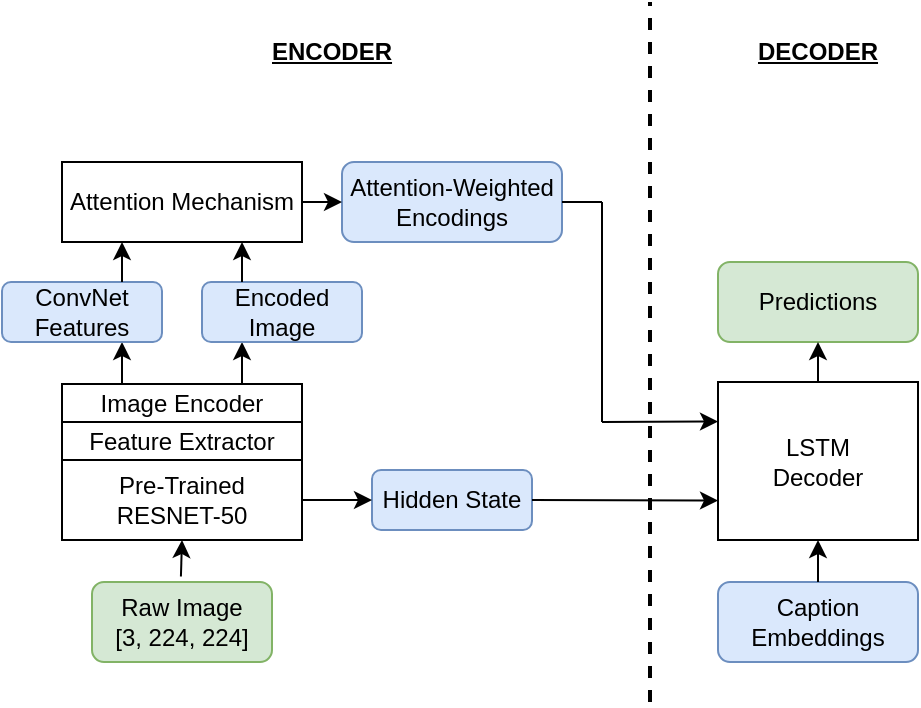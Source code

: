 <mxfile version="24.8.9">
  <diagram name="Page-1" id="KYBEOu9XBSYTPjxAxg3D">
    <mxGraphModel dx="775" dy="399" grid="0" gridSize="10" guides="1" tooltips="1" connect="1" arrows="1" fold="1" page="1" pageScale="1" pageWidth="850" pageHeight="1100" math="0" shadow="0">
      <root>
        <mxCell id="0" />
        <mxCell id="1" parent="0" />
        <mxCell id="EiNdtSTXrSgdSuJbo3Na-2" value="&lt;b&gt;&lt;u&gt;ENCODER&lt;/u&gt;&lt;/b&gt;" style="text;html=1;align=center;verticalAlign=middle;whiteSpace=wrap;rounded=0;" vertex="1" parent="1">
          <mxGeometry x="265" y="100" width="60" height="30" as="geometry" />
        </mxCell>
        <mxCell id="EiNdtSTXrSgdSuJbo3Na-3" value="&lt;b&gt;&lt;u&gt;DECODER&lt;/u&gt;&lt;/b&gt;" style="text;html=1;align=center;verticalAlign=middle;whiteSpace=wrap;rounded=0;" vertex="1" parent="1">
          <mxGeometry x="508" y="100" width="60" height="30" as="geometry" />
        </mxCell>
        <mxCell id="EiNdtSTXrSgdSuJbo3Na-4" value="" style="endArrow=classic;html=1;rounded=0;entryX=0.5;entryY=1;entryDx=0;entryDy=0;exitX=0.494;exitY=-0.069;exitDx=0;exitDy=0;exitPerimeter=0;" edge="1" parent="1" source="EiNdtSTXrSgdSuJbo3Na-15" target="EiNdtSTXrSgdSuJbo3Na-5">
          <mxGeometry width="50" height="50" relative="1" as="geometry">
            <mxPoint x="220" y="380" as="sourcePoint" />
            <mxPoint x="187.5" y="440" as="targetPoint" />
          </mxGeometry>
        </mxCell>
        <mxCell id="EiNdtSTXrSgdSuJbo3Na-5" value="Pre-Trained&lt;div&gt;RESNET-50&lt;/div&gt;" style="rounded=0;whiteSpace=wrap;html=1;" vertex="1" parent="1">
          <mxGeometry x="160" y="319" width="120" height="40" as="geometry" />
        </mxCell>
        <mxCell id="EiNdtSTXrSgdSuJbo3Na-7" value="Feature Extractor" style="rounded=0;whiteSpace=wrap;html=1;" vertex="1" parent="1">
          <mxGeometry x="160" y="300" width="120" height="19" as="geometry" />
        </mxCell>
        <mxCell id="EiNdtSTXrSgdSuJbo3Na-8" value="Image Encoder" style="rounded=0;whiteSpace=wrap;html=1;" vertex="1" parent="1">
          <mxGeometry x="160" y="281" width="120" height="19" as="geometry" />
        </mxCell>
        <mxCell id="EiNdtSTXrSgdSuJbo3Na-10" value="" style="endArrow=classic;html=1;rounded=0;exitX=0.25;exitY=0;exitDx=0;exitDy=0;entryX=0.75;entryY=1;entryDx=0;entryDy=0;" edge="1" parent="1" source="EiNdtSTXrSgdSuJbo3Na-8" target="EiNdtSTXrSgdSuJbo3Na-14">
          <mxGeometry width="50" height="50" relative="1" as="geometry">
            <mxPoint x="190" y="260" as="sourcePoint" />
            <mxPoint x="190" y="250" as="targetPoint" />
          </mxGeometry>
        </mxCell>
        <mxCell id="EiNdtSTXrSgdSuJbo3Na-11" value="" style="endArrow=classic;html=1;rounded=0;exitX=0.75;exitY=0;exitDx=0;exitDy=0;entryX=0.25;entryY=1;entryDx=0;entryDy=0;" edge="1" parent="1" source="EiNdtSTXrSgdSuJbo3Na-8" target="EiNdtSTXrSgdSuJbo3Na-16">
          <mxGeometry width="50" height="50" relative="1" as="geometry">
            <mxPoint x="240" y="270" as="sourcePoint" />
            <mxPoint x="250" y="250" as="targetPoint" />
          </mxGeometry>
        </mxCell>
        <mxCell id="EiNdtSTXrSgdSuJbo3Na-14" value="ConvNet&lt;div&gt;Features&lt;/div&gt;" style="rounded=1;whiteSpace=wrap;html=1;fillColor=#dae8fc;strokeColor=#6c8ebf;" vertex="1" parent="1">
          <mxGeometry x="130" y="230" width="80" height="30" as="geometry" />
        </mxCell>
        <mxCell id="EiNdtSTXrSgdSuJbo3Na-15" value="Raw Image&lt;div&gt;[3, 224, 224]&lt;/div&gt;" style="rounded=1;whiteSpace=wrap;html=1;fillColor=#d5e8d4;strokeColor=#82b366;" vertex="1" parent="1">
          <mxGeometry x="175" y="380" width="90" height="40" as="geometry" />
        </mxCell>
        <mxCell id="EiNdtSTXrSgdSuJbo3Na-16" value="Encoded&lt;div&gt;Image&lt;/div&gt;" style="rounded=1;whiteSpace=wrap;html=1;fillColor=#dae8fc;strokeColor=#6c8ebf;" vertex="1" parent="1">
          <mxGeometry x="230" y="230" width="80" height="30" as="geometry" />
        </mxCell>
        <mxCell id="EiNdtSTXrSgdSuJbo3Na-17" value="LSTM&lt;div&gt;Decoder&lt;/div&gt;" style="rounded=0;whiteSpace=wrap;html=1;" vertex="1" parent="1">
          <mxGeometry x="488" y="280" width="100" height="79" as="geometry" />
        </mxCell>
        <mxCell id="EiNdtSTXrSgdSuJbo3Na-18" value="Caption Embeddings" style="rounded=1;whiteSpace=wrap;html=1;fillColor=#dae8fc;strokeColor=#6c8ebf;" vertex="1" parent="1">
          <mxGeometry x="488" y="380" width="100" height="40" as="geometry" />
        </mxCell>
        <mxCell id="EiNdtSTXrSgdSuJbo3Na-19" value="" style="endArrow=classic;html=1;rounded=0;exitX=0.5;exitY=0;exitDx=0;exitDy=0;entryX=0.5;entryY=1;entryDx=0;entryDy=0;" edge="1" parent="1" source="EiNdtSTXrSgdSuJbo3Na-18" target="EiNdtSTXrSgdSuJbo3Na-17">
          <mxGeometry width="50" height="50" relative="1" as="geometry">
            <mxPoint x="327" y="387" as="sourcePoint" />
            <mxPoint x="538" y="370" as="targetPoint" />
          </mxGeometry>
        </mxCell>
        <mxCell id="EiNdtSTXrSgdSuJbo3Na-20" value="Attention Mechanism" style="rounded=0;whiteSpace=wrap;html=1;" vertex="1" parent="1">
          <mxGeometry x="160" y="170" width="120" height="40" as="geometry" />
        </mxCell>
        <mxCell id="EiNdtSTXrSgdSuJbo3Na-21" value="" style="endArrow=classic;html=1;rounded=0;exitX=0.25;exitY=0;exitDx=0;exitDy=0;entryX=0.75;entryY=1;entryDx=0;entryDy=0;" edge="1" parent="1" source="EiNdtSTXrSgdSuJbo3Na-16" target="EiNdtSTXrSgdSuJbo3Na-20">
          <mxGeometry width="50" height="50" relative="1" as="geometry">
            <mxPoint x="260" y="291" as="sourcePoint" />
            <mxPoint x="260" y="270" as="targetPoint" />
          </mxGeometry>
        </mxCell>
        <mxCell id="EiNdtSTXrSgdSuJbo3Na-22" value="" style="endArrow=classic;html=1;rounded=0;exitX=0.75;exitY=0;exitDx=0;exitDy=0;entryX=0.25;entryY=1;entryDx=0;entryDy=0;" edge="1" parent="1" source="EiNdtSTXrSgdSuJbo3Na-14" target="EiNdtSTXrSgdSuJbo3Na-20">
          <mxGeometry width="50" height="50" relative="1" as="geometry">
            <mxPoint x="260" y="240" as="sourcePoint" />
            <mxPoint x="260" y="220" as="targetPoint" />
          </mxGeometry>
        </mxCell>
        <mxCell id="EiNdtSTXrSgdSuJbo3Na-25" value="Hidden State" style="rounded=1;whiteSpace=wrap;html=1;fillColor=#dae8fc;strokeColor=#6c8ebf;" vertex="1" parent="1">
          <mxGeometry x="315" y="324" width="80" height="30" as="geometry" />
        </mxCell>
        <mxCell id="EiNdtSTXrSgdSuJbo3Na-26" value="" style="endArrow=classic;html=1;rounded=0;exitX=1;exitY=0.5;exitDx=0;exitDy=0;entryX=0;entryY=0.5;entryDx=0;entryDy=0;" edge="1" parent="1" source="EiNdtSTXrSgdSuJbo3Na-5" target="EiNdtSTXrSgdSuJbo3Na-25">
          <mxGeometry width="50" height="50" relative="1" as="geometry">
            <mxPoint x="229" y="387" as="sourcePoint" />
            <mxPoint x="300" y="310" as="targetPoint" />
          </mxGeometry>
        </mxCell>
        <mxCell id="EiNdtSTXrSgdSuJbo3Na-28" value="" style="endArrow=classic;html=1;rounded=0;exitX=1;exitY=0.5;exitDx=0;exitDy=0;entryX=0;entryY=0.75;entryDx=0;entryDy=0;" edge="1" parent="1" source="EiNdtSTXrSgdSuJbo3Na-25" target="EiNdtSTXrSgdSuJbo3Na-17">
          <mxGeometry width="50" height="50" relative="1" as="geometry">
            <mxPoint x="290" y="349" as="sourcePoint" />
            <mxPoint x="320" y="349" as="targetPoint" />
          </mxGeometry>
        </mxCell>
        <mxCell id="EiNdtSTXrSgdSuJbo3Na-29" value="Attention-Weighted&lt;div&gt;Encodings&lt;/div&gt;" style="rounded=1;whiteSpace=wrap;html=1;fillColor=#dae8fc;strokeColor=#6c8ebf;" vertex="1" parent="1">
          <mxGeometry x="300" y="170" width="110" height="40" as="geometry" />
        </mxCell>
        <mxCell id="EiNdtSTXrSgdSuJbo3Na-30" value="" style="endArrow=classic;html=1;rounded=0;entryX=0;entryY=0.5;entryDx=0;entryDy=0;exitX=1;exitY=0.5;exitDx=0;exitDy=0;" edge="1" parent="1" source="EiNdtSTXrSgdSuJbo3Na-20" target="EiNdtSTXrSgdSuJbo3Na-29">
          <mxGeometry width="50" height="50" relative="1" as="geometry">
            <mxPoint x="220" y="130" as="sourcePoint" />
            <mxPoint x="240" y="140" as="targetPoint" />
          </mxGeometry>
        </mxCell>
        <mxCell id="EiNdtSTXrSgdSuJbo3Na-31" value="" style="endArrow=classic;html=1;rounded=0;entryX=0;entryY=0.25;entryDx=0;entryDy=0;" edge="1" parent="1" target="EiNdtSTXrSgdSuJbo3Na-17">
          <mxGeometry width="50" height="50" relative="1" as="geometry">
            <mxPoint x="430" y="300" as="sourcePoint" />
            <mxPoint x="390" y="290.24" as="targetPoint" />
          </mxGeometry>
        </mxCell>
        <mxCell id="EiNdtSTXrSgdSuJbo3Na-32" value="" style="endArrow=none;html=1;rounded=0;" edge="1" parent="1">
          <mxGeometry width="50" height="50" relative="1" as="geometry">
            <mxPoint x="430" y="300" as="sourcePoint" />
            <mxPoint x="430" y="190" as="targetPoint" />
          </mxGeometry>
        </mxCell>
        <mxCell id="EiNdtSTXrSgdSuJbo3Na-33" value="" style="endArrow=none;html=1;rounded=0;entryX=1;entryY=0.5;entryDx=0;entryDy=0;" edge="1" parent="1" target="EiNdtSTXrSgdSuJbo3Na-29">
          <mxGeometry width="50" height="50" relative="1" as="geometry">
            <mxPoint x="430" y="190" as="sourcePoint" />
            <mxPoint x="390" y="140" as="targetPoint" />
          </mxGeometry>
        </mxCell>
        <mxCell id="EiNdtSTXrSgdSuJbo3Na-35" value="" style="endArrow=none;dashed=1;html=1;strokeWidth=2;rounded=0;" edge="1" parent="1">
          <mxGeometry width="50" height="50" relative="1" as="geometry">
            <mxPoint x="454" y="440" as="sourcePoint" />
            <mxPoint x="454" y="90" as="targetPoint" />
          </mxGeometry>
        </mxCell>
        <mxCell id="EiNdtSTXrSgdSuJbo3Na-36" value="Predictions" style="rounded=1;whiteSpace=wrap;html=1;fillColor=#d5e8d4;strokeColor=#82b366;" vertex="1" parent="1">
          <mxGeometry x="488" y="220" width="100" height="40" as="geometry" />
        </mxCell>
        <mxCell id="EiNdtSTXrSgdSuJbo3Na-37" value="" style="endArrow=classic;html=1;rounded=0;exitX=0.5;exitY=0;exitDx=0;exitDy=0;" edge="1" parent="1" source="EiNdtSTXrSgdSuJbo3Na-17" target="EiNdtSTXrSgdSuJbo3Na-36">
          <mxGeometry width="50" height="50" relative="1" as="geometry">
            <mxPoint x="548" y="270" as="sourcePoint" />
            <mxPoint x="548" y="369" as="targetPoint" />
          </mxGeometry>
        </mxCell>
      </root>
    </mxGraphModel>
  </diagram>
</mxfile>
